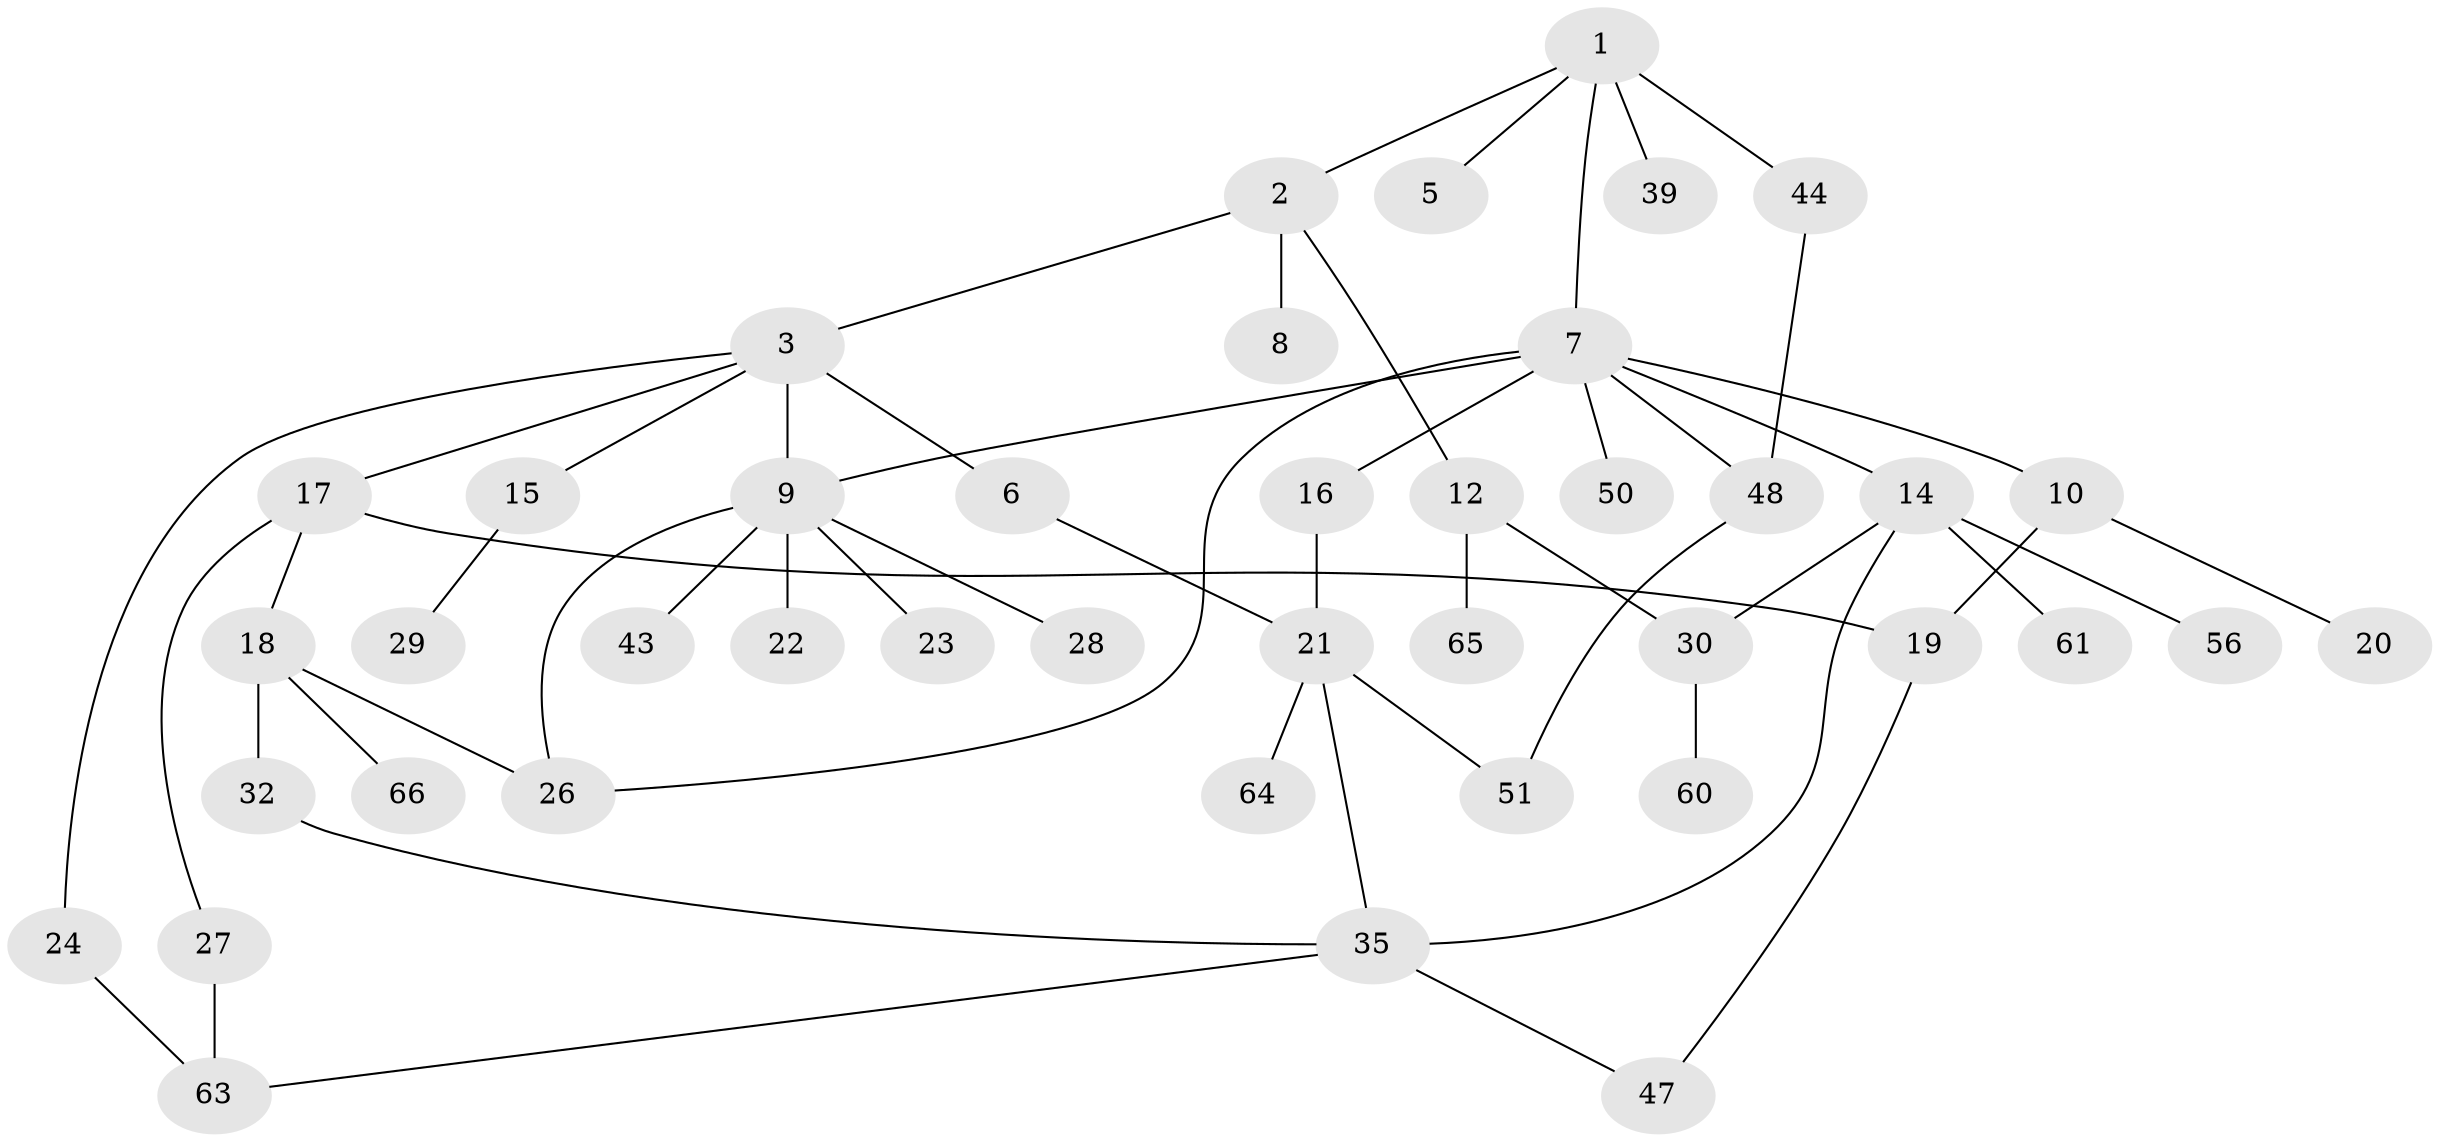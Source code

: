// Generated by graph-tools (version 1.1) at 2025/23/03/03/25 07:23:31]
// undirected, 42 vertices, 54 edges
graph export_dot {
graph [start="1"]
  node [color=gray90,style=filled];
  1 [super="+38"];
  2;
  3 [super="+4"];
  5 [super="+45"];
  6 [super="+52"];
  7 [super="+13"];
  8 [super="+34"];
  9 [super="+11"];
  10 [super="+33"];
  12 [super="+25"];
  14 [super="+37"];
  15 [super="+41"];
  16 [super="+53"];
  17;
  18 [super="+31"];
  19 [super="+36"];
  20;
  21 [super="+58"];
  22;
  23 [super="+67"];
  24;
  26;
  27;
  28;
  29 [super="+55"];
  30 [super="+46"];
  32 [super="+42"];
  35 [super="+40"];
  39 [super="+54"];
  43;
  44;
  47 [super="+59"];
  48 [super="+49"];
  50;
  51;
  56 [super="+57"];
  60;
  61 [super="+62"];
  63;
  64;
  65;
  66;
  1 -- 2;
  1 -- 5;
  1 -- 7;
  1 -- 44;
  1 -- 39 [weight=2];
  2 -- 3;
  2 -- 8;
  2 -- 12;
  3 -- 15;
  3 -- 17;
  3 -- 24;
  3 -- 9 [weight=2];
  3 -- 6;
  6 -- 21;
  7 -- 9;
  7 -- 10;
  7 -- 16;
  7 -- 26;
  7 -- 48;
  7 -- 50;
  7 -- 14;
  9 -- 43;
  9 -- 22;
  9 -- 23;
  9 -- 26;
  9 -- 28;
  10 -- 20;
  10 -- 19;
  12 -- 30;
  12 -- 65;
  14 -- 56;
  14 -- 35;
  14 -- 61;
  14 -- 30;
  15 -- 29;
  16 -- 21;
  17 -- 18;
  17 -- 19;
  17 -- 27;
  18 -- 32;
  18 -- 26;
  18 -- 66;
  19 -- 47;
  21 -- 51;
  21 -- 35;
  21 -- 64;
  24 -- 63;
  27 -- 63;
  30 -- 60;
  32 -- 35;
  35 -- 47;
  35 -- 63;
  44 -- 48;
  48 -- 51;
}
